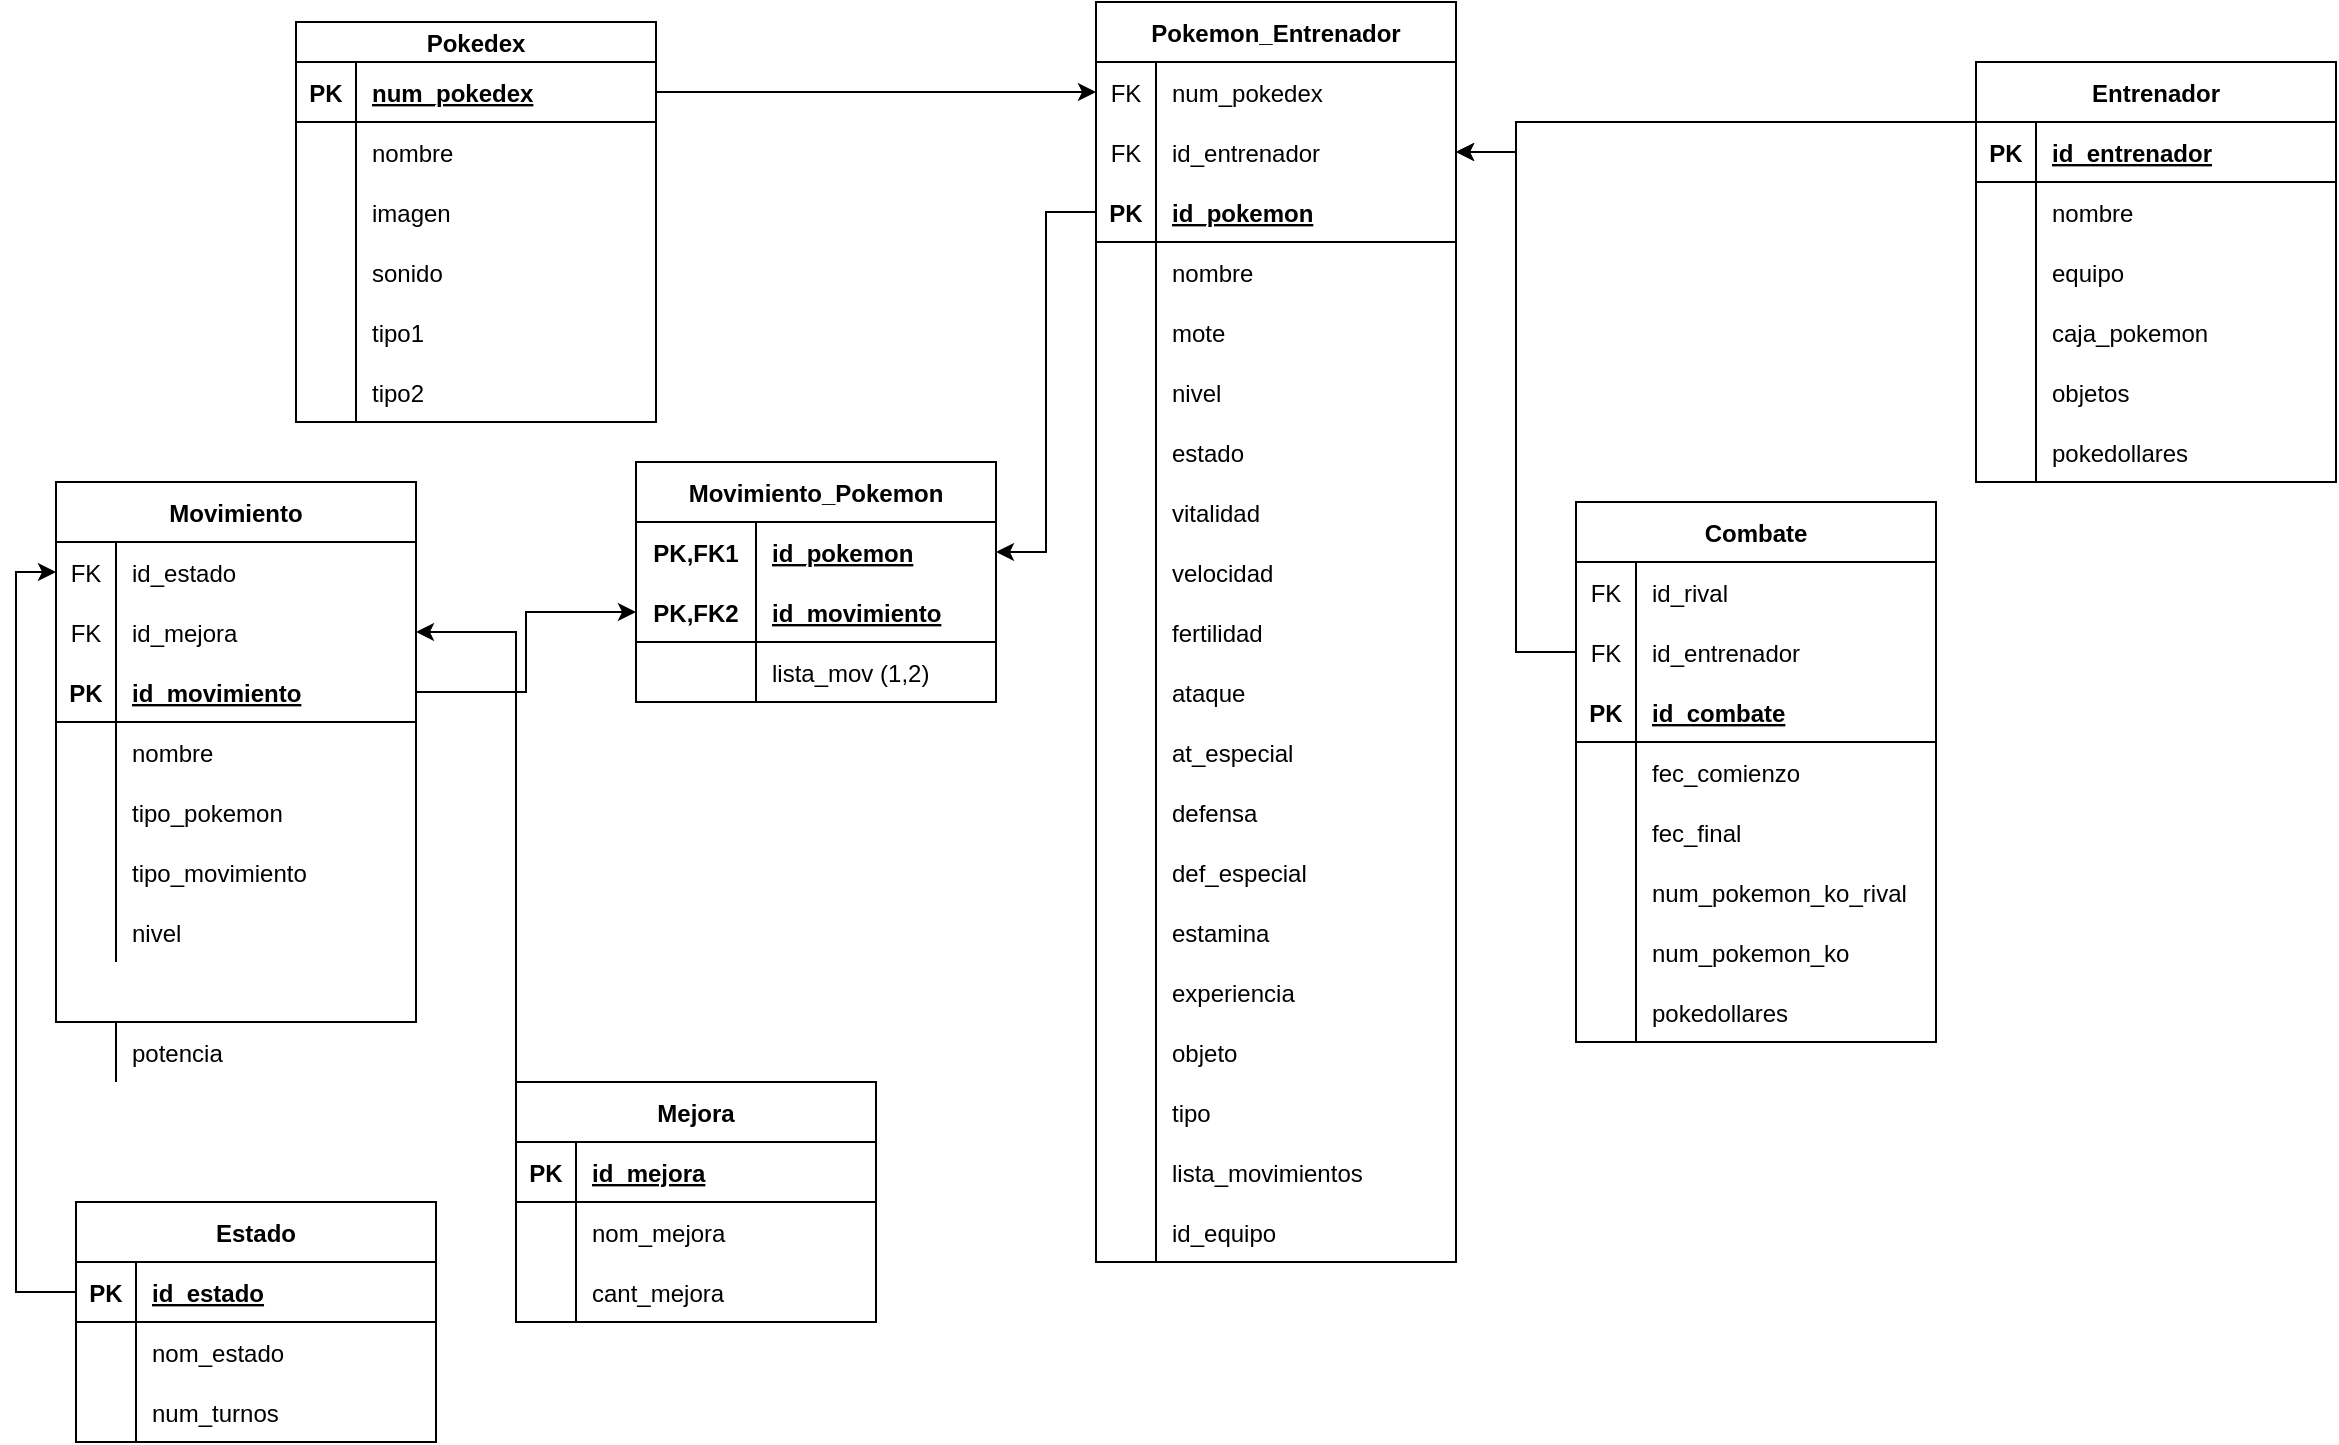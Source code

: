 <mxfile version="17.5.0" type="device"><diagram id="-Rz0ALhwhg6Urh9UbG07" name="Page-1"><mxGraphModel dx="2249" dy="798" grid="1" gridSize="10" guides="1" tooltips="1" connect="1" arrows="1" fold="1" page="1" pageScale="1" pageWidth="827" pageHeight="1169" math="0" shadow="0"><root><mxCell id="0"/><mxCell id="1" parent="0"/><mxCell id="sIdnujT64-eU6Lor4rHW-108" value="Combate" style="shape=table;startSize=30;container=1;collapsible=1;childLayout=tableLayout;fixedRows=1;rowLines=0;fontStyle=1;align=center;resizeLast=1;fontSize=12;swimlaneFillColor=default;gradientColor=none;" parent="1" vertex="1"><mxGeometry x="610" y="1000" width="180" height="270" as="geometry"/></mxCell><mxCell id="sIdnujT64-eU6Lor4rHW-128" value="" style="shape=tableRow;horizontal=0;startSize=0;swimlaneHead=0;swimlaneBody=0;fillColor=none;collapsible=0;dropTarget=0;points=[[0,0.5],[1,0.5]];portConstraint=eastwest;top=0;left=0;right=0;bottom=0;fontSize=12;" parent="sIdnujT64-eU6Lor4rHW-108" vertex="1"><mxGeometry y="30" width="180" height="30" as="geometry"/></mxCell><mxCell id="sIdnujT64-eU6Lor4rHW-129" value="FK" style="shape=partialRectangle;connectable=0;fillColor=none;top=0;left=0;bottom=0;right=0;fontStyle=0;overflow=hidden;fontSize=12;" parent="sIdnujT64-eU6Lor4rHW-128" vertex="1"><mxGeometry width="30" height="30" as="geometry"><mxRectangle width="30" height="30" as="alternateBounds"/></mxGeometry></mxCell><mxCell id="sIdnujT64-eU6Lor4rHW-130" value="id_rival" style="shape=partialRectangle;connectable=0;fillColor=none;top=0;left=0;bottom=0;right=0;align=left;spacingLeft=6;fontStyle=0;overflow=hidden;fontSize=12;" parent="sIdnujT64-eU6Lor4rHW-128" vertex="1"><mxGeometry x="30" width="150" height="30" as="geometry"><mxRectangle width="150" height="30" as="alternateBounds"/></mxGeometry></mxCell><mxCell id="sIdnujT64-eU6Lor4rHW-125" value="" style="shape=tableRow;horizontal=0;startSize=0;swimlaneHead=0;swimlaneBody=0;fillColor=none;collapsible=0;dropTarget=0;points=[[0,0.5],[1,0.5]];portConstraint=eastwest;top=0;left=0;right=0;bottom=0;fontSize=12;" parent="sIdnujT64-eU6Lor4rHW-108" vertex="1"><mxGeometry y="60" width="180" height="30" as="geometry"/></mxCell><mxCell id="sIdnujT64-eU6Lor4rHW-126" value="FK" style="shape=partialRectangle;connectable=0;fillColor=none;top=0;left=0;bottom=0;right=0;fontStyle=0;overflow=hidden;fontSize=12;" parent="sIdnujT64-eU6Lor4rHW-125" vertex="1"><mxGeometry width="30" height="30" as="geometry"><mxRectangle width="30" height="30" as="alternateBounds"/></mxGeometry></mxCell><mxCell id="sIdnujT64-eU6Lor4rHW-127" value="id_entrenador" style="shape=partialRectangle;connectable=0;fillColor=none;top=0;left=0;bottom=0;right=0;align=left;spacingLeft=6;fontStyle=0;overflow=hidden;fontSize=12;" parent="sIdnujT64-eU6Lor4rHW-125" vertex="1"><mxGeometry x="30" width="150" height="30" as="geometry"><mxRectangle width="150" height="30" as="alternateBounds"/></mxGeometry></mxCell><mxCell id="sIdnujT64-eU6Lor4rHW-109" value="" style="shape=tableRow;horizontal=0;startSize=0;swimlaneHead=0;swimlaneBody=0;fillColor=none;collapsible=0;dropTarget=0;points=[[0,0.5],[1,0.5]];portConstraint=eastwest;top=0;left=0;right=0;bottom=1;fontSize=12;" parent="sIdnujT64-eU6Lor4rHW-108" vertex="1"><mxGeometry y="90" width="180" height="30" as="geometry"/></mxCell><mxCell id="sIdnujT64-eU6Lor4rHW-110" value="PK" style="shape=partialRectangle;connectable=0;fillColor=none;top=0;left=0;bottom=0;right=0;fontStyle=1;overflow=hidden;fontSize=12;" parent="sIdnujT64-eU6Lor4rHW-109" vertex="1"><mxGeometry width="30" height="30" as="geometry"><mxRectangle width="30" height="30" as="alternateBounds"/></mxGeometry></mxCell><mxCell id="sIdnujT64-eU6Lor4rHW-111" value="id_combate" style="shape=partialRectangle;connectable=0;fillColor=none;top=0;left=0;bottom=0;right=0;align=left;spacingLeft=6;fontStyle=5;overflow=hidden;fontSize=12;" parent="sIdnujT64-eU6Lor4rHW-109" vertex="1"><mxGeometry x="30" width="150" height="30" as="geometry"><mxRectangle width="150" height="30" as="alternateBounds"/></mxGeometry></mxCell><mxCell id="sIdnujT64-eU6Lor4rHW-112" value="" style="shape=tableRow;horizontal=0;startSize=0;swimlaneHead=0;swimlaneBody=0;fillColor=none;collapsible=0;dropTarget=0;points=[[0,0.5],[1,0.5]];portConstraint=eastwest;top=0;left=0;right=0;bottom=0;fontSize=12;" parent="sIdnujT64-eU6Lor4rHW-108" vertex="1"><mxGeometry y="120" width="180" height="30" as="geometry"/></mxCell><mxCell id="sIdnujT64-eU6Lor4rHW-113" value="" style="shape=partialRectangle;connectable=0;fillColor=none;top=0;left=0;bottom=0;right=0;editable=1;overflow=hidden;fontSize=12;" parent="sIdnujT64-eU6Lor4rHW-112" vertex="1"><mxGeometry width="30" height="30" as="geometry"><mxRectangle width="30" height="30" as="alternateBounds"/></mxGeometry></mxCell><mxCell id="sIdnujT64-eU6Lor4rHW-114" value="fec_comienzo" style="shape=partialRectangle;connectable=0;fillColor=none;top=0;left=0;bottom=0;right=0;align=left;spacingLeft=6;overflow=hidden;fontSize=12;" parent="sIdnujT64-eU6Lor4rHW-112" vertex="1"><mxGeometry x="30" width="150" height="30" as="geometry"><mxRectangle width="150" height="30" as="alternateBounds"/></mxGeometry></mxCell><mxCell id="sIdnujT64-eU6Lor4rHW-115" value="" style="shape=tableRow;horizontal=0;startSize=0;swimlaneHead=0;swimlaneBody=0;fillColor=none;collapsible=0;dropTarget=0;points=[[0,0.5],[1,0.5]];portConstraint=eastwest;top=0;left=0;right=0;bottom=0;fontSize=12;" parent="sIdnujT64-eU6Lor4rHW-108" vertex="1"><mxGeometry y="150" width="180" height="30" as="geometry"/></mxCell><mxCell id="sIdnujT64-eU6Lor4rHW-116" value="" style="shape=partialRectangle;connectable=0;fillColor=none;top=0;left=0;bottom=0;right=0;editable=1;overflow=hidden;fontSize=12;" parent="sIdnujT64-eU6Lor4rHW-115" vertex="1"><mxGeometry width="30" height="30" as="geometry"><mxRectangle width="30" height="30" as="alternateBounds"/></mxGeometry></mxCell><mxCell id="sIdnujT64-eU6Lor4rHW-117" value="fec_final" style="shape=partialRectangle;connectable=0;fillColor=none;top=0;left=0;bottom=0;right=0;align=left;spacingLeft=6;overflow=hidden;fontSize=12;" parent="sIdnujT64-eU6Lor4rHW-115" vertex="1"><mxGeometry x="30" width="150" height="30" as="geometry"><mxRectangle width="150" height="30" as="alternateBounds"/></mxGeometry></mxCell><mxCell id="sIdnujT64-eU6Lor4rHW-131" value="" style="shape=tableRow;horizontal=0;startSize=0;swimlaneHead=0;swimlaneBody=0;fillColor=none;collapsible=0;dropTarget=0;points=[[0,0.5],[1,0.5]];portConstraint=eastwest;top=0;left=0;right=0;bottom=0;fontSize=12;" parent="sIdnujT64-eU6Lor4rHW-108" vertex="1"><mxGeometry y="180" width="180" height="30" as="geometry"/></mxCell><mxCell id="sIdnujT64-eU6Lor4rHW-132" value="" style="shape=partialRectangle;connectable=0;fillColor=none;top=0;left=0;bottom=0;right=0;editable=1;overflow=hidden;fontSize=12;" parent="sIdnujT64-eU6Lor4rHW-131" vertex="1"><mxGeometry width="30" height="30" as="geometry"><mxRectangle width="30" height="30" as="alternateBounds"/></mxGeometry></mxCell><mxCell id="sIdnujT64-eU6Lor4rHW-133" value="num_pokemon_ko_rival" style="shape=partialRectangle;connectable=0;fillColor=none;top=0;left=0;bottom=0;right=0;align=left;spacingLeft=6;overflow=hidden;fontSize=12;" parent="sIdnujT64-eU6Lor4rHW-131" vertex="1"><mxGeometry x="30" width="150" height="30" as="geometry"><mxRectangle width="150" height="30" as="alternateBounds"/></mxGeometry></mxCell><mxCell id="sIdnujT64-eU6Lor4rHW-118" value="" style="shape=tableRow;horizontal=0;startSize=0;swimlaneHead=0;swimlaneBody=0;fillColor=none;collapsible=0;dropTarget=0;points=[[0,0.5],[1,0.5]];portConstraint=eastwest;top=0;left=0;right=0;bottom=0;fontSize=12;" parent="sIdnujT64-eU6Lor4rHW-108" vertex="1"><mxGeometry y="210" width="180" height="30" as="geometry"/></mxCell><mxCell id="sIdnujT64-eU6Lor4rHW-119" value="" style="shape=partialRectangle;connectable=0;fillColor=none;top=0;left=0;bottom=0;right=0;editable=1;overflow=hidden;fontSize=12;" parent="sIdnujT64-eU6Lor4rHW-118" vertex="1"><mxGeometry width="30" height="30" as="geometry"><mxRectangle width="30" height="30" as="alternateBounds"/></mxGeometry></mxCell><mxCell id="sIdnujT64-eU6Lor4rHW-120" value="num_pokemon_ko" style="shape=partialRectangle;connectable=0;fillColor=none;top=0;left=0;bottom=0;right=0;align=left;spacingLeft=6;overflow=hidden;fontSize=12;" parent="sIdnujT64-eU6Lor4rHW-118" vertex="1"><mxGeometry x="30" width="150" height="30" as="geometry"><mxRectangle width="150" height="30" as="alternateBounds"/></mxGeometry></mxCell><mxCell id="sIdnujT64-eU6Lor4rHW-138" value="" style="shape=tableRow;horizontal=0;startSize=0;swimlaneHead=0;swimlaneBody=0;fillColor=none;collapsible=0;dropTarget=0;points=[[0,0.5],[1,0.5]];portConstraint=eastwest;top=0;left=0;right=0;bottom=0;fontSize=12;" parent="sIdnujT64-eU6Lor4rHW-108" vertex="1"><mxGeometry y="240" width="180" height="30" as="geometry"/></mxCell><mxCell id="sIdnujT64-eU6Lor4rHW-139" value="" style="shape=partialRectangle;connectable=0;fillColor=none;top=0;left=0;bottom=0;right=0;editable=1;overflow=hidden;fontSize=12;" parent="sIdnujT64-eU6Lor4rHW-138" vertex="1"><mxGeometry width="30" height="30" as="geometry"><mxRectangle width="30" height="30" as="alternateBounds"/></mxGeometry></mxCell><mxCell id="sIdnujT64-eU6Lor4rHW-140" value="pokedollares" style="shape=partialRectangle;connectable=0;fillColor=none;top=0;left=0;bottom=0;right=0;align=left;spacingLeft=6;overflow=hidden;fontSize=12;" parent="sIdnujT64-eU6Lor4rHW-138" vertex="1"><mxGeometry x="30" width="150" height="30" as="geometry"><mxRectangle width="150" height="30" as="alternateBounds"/></mxGeometry></mxCell><mxCell id="sIdnujT64-eU6Lor4rHW-141" value="Pokedex" style="shape=table;startSize=20;container=1;collapsible=1;childLayout=tableLayout;fixedRows=1;rowLines=0;fontStyle=1;align=center;resizeLast=1;fontSize=12;gradientColor=none;swimlaneFillColor=default;" parent="1" vertex="1"><mxGeometry x="-30" y="760" width="180" height="200" as="geometry"/></mxCell><mxCell id="sIdnujT64-eU6Lor4rHW-142" value="" style="shape=tableRow;horizontal=0;startSize=0;swimlaneHead=0;swimlaneBody=0;fillColor=none;collapsible=0;dropTarget=0;points=[[0,0.5],[1,0.5]];portConstraint=eastwest;top=0;left=0;right=0;bottom=1;fontSize=12;" parent="sIdnujT64-eU6Lor4rHW-141" vertex="1"><mxGeometry y="20" width="180" height="30" as="geometry"/></mxCell><mxCell id="sIdnujT64-eU6Lor4rHW-143" value="PK" style="shape=partialRectangle;connectable=0;fillColor=none;top=0;left=0;bottom=0;right=0;fontStyle=1;overflow=hidden;fontSize=12;" parent="sIdnujT64-eU6Lor4rHW-142" vertex="1"><mxGeometry width="30" height="30" as="geometry"><mxRectangle width="30" height="30" as="alternateBounds"/></mxGeometry></mxCell><mxCell id="sIdnujT64-eU6Lor4rHW-144" value="num_pokedex" style="shape=partialRectangle;connectable=0;fillColor=none;top=0;left=0;bottom=0;right=0;align=left;spacingLeft=6;fontStyle=5;overflow=hidden;fontSize=12;" parent="sIdnujT64-eU6Lor4rHW-142" vertex="1"><mxGeometry x="30" width="150" height="30" as="geometry"><mxRectangle width="150" height="30" as="alternateBounds"/></mxGeometry></mxCell><mxCell id="sIdnujT64-eU6Lor4rHW-145" value="" style="shape=tableRow;horizontal=0;startSize=0;swimlaneHead=0;swimlaneBody=0;fillColor=none;collapsible=0;dropTarget=0;points=[[0,0.5],[1,0.5]];portConstraint=eastwest;top=0;left=0;right=0;bottom=0;fontSize=12;" parent="sIdnujT64-eU6Lor4rHW-141" vertex="1"><mxGeometry y="50" width="180" height="30" as="geometry"/></mxCell><mxCell id="sIdnujT64-eU6Lor4rHW-146" value="" style="shape=partialRectangle;connectable=0;fillColor=none;top=0;left=0;bottom=0;right=0;editable=1;overflow=hidden;fontSize=12;" parent="sIdnujT64-eU6Lor4rHW-145" vertex="1"><mxGeometry width="30" height="30" as="geometry"><mxRectangle width="30" height="30" as="alternateBounds"/></mxGeometry></mxCell><mxCell id="sIdnujT64-eU6Lor4rHW-147" value="nombre" style="shape=partialRectangle;connectable=0;fillColor=none;top=0;left=0;bottom=0;right=0;align=left;spacingLeft=6;overflow=hidden;fontSize=12;" parent="sIdnujT64-eU6Lor4rHW-145" vertex="1"><mxGeometry x="30" width="150" height="30" as="geometry"><mxRectangle width="150" height="30" as="alternateBounds"/></mxGeometry></mxCell><mxCell id="sIdnujT64-eU6Lor4rHW-148" value="" style="shape=tableRow;horizontal=0;startSize=0;swimlaneHead=0;swimlaneBody=0;fillColor=none;collapsible=0;dropTarget=0;points=[[0,0.5],[1,0.5]];portConstraint=eastwest;top=0;left=0;right=0;bottom=0;fontSize=12;" parent="sIdnujT64-eU6Lor4rHW-141" vertex="1"><mxGeometry y="80" width="180" height="30" as="geometry"/></mxCell><mxCell id="sIdnujT64-eU6Lor4rHW-149" value="" style="shape=partialRectangle;connectable=0;fillColor=none;top=0;left=0;bottom=0;right=0;editable=1;overflow=hidden;fontSize=12;" parent="sIdnujT64-eU6Lor4rHW-148" vertex="1"><mxGeometry width="30" height="30" as="geometry"><mxRectangle width="30" height="30" as="alternateBounds"/></mxGeometry></mxCell><mxCell id="sIdnujT64-eU6Lor4rHW-150" value="imagen" style="shape=partialRectangle;connectable=0;fillColor=none;top=0;left=0;bottom=0;right=0;align=left;spacingLeft=6;overflow=hidden;fontSize=12;" parent="sIdnujT64-eU6Lor4rHW-148" vertex="1"><mxGeometry x="30" width="150" height="30" as="geometry"><mxRectangle width="150" height="30" as="alternateBounds"/></mxGeometry></mxCell><mxCell id="sIdnujT64-eU6Lor4rHW-151" value="" style="shape=tableRow;horizontal=0;startSize=0;swimlaneHead=0;swimlaneBody=0;fillColor=none;collapsible=0;dropTarget=0;points=[[0,0.5],[1,0.5]];portConstraint=eastwest;top=0;left=0;right=0;bottom=0;fontSize=12;" parent="sIdnujT64-eU6Lor4rHW-141" vertex="1"><mxGeometry y="110" width="180" height="30" as="geometry"/></mxCell><mxCell id="sIdnujT64-eU6Lor4rHW-152" value="" style="shape=partialRectangle;connectable=0;fillColor=none;top=0;left=0;bottom=0;right=0;editable=1;overflow=hidden;fontSize=12;" parent="sIdnujT64-eU6Lor4rHW-151" vertex="1"><mxGeometry width="30" height="30" as="geometry"><mxRectangle width="30" height="30" as="alternateBounds"/></mxGeometry></mxCell><mxCell id="sIdnujT64-eU6Lor4rHW-153" value="sonido" style="shape=partialRectangle;connectable=0;fillColor=none;top=0;left=0;bottom=0;right=0;align=left;spacingLeft=6;overflow=hidden;fontSize=12;" parent="sIdnujT64-eU6Lor4rHW-151" vertex="1"><mxGeometry x="30" width="150" height="30" as="geometry"><mxRectangle width="150" height="30" as="alternateBounds"/></mxGeometry></mxCell><mxCell id="sIdnujT64-eU6Lor4rHW-154" value="" style="shape=tableRow;horizontal=0;startSize=0;swimlaneHead=0;swimlaneBody=0;fillColor=none;collapsible=0;dropTarget=0;points=[[0,0.5],[1,0.5]];portConstraint=eastwest;top=0;left=0;right=0;bottom=0;fontSize=12;" parent="sIdnujT64-eU6Lor4rHW-141" vertex="1"><mxGeometry y="140" width="180" height="30" as="geometry"/></mxCell><mxCell id="sIdnujT64-eU6Lor4rHW-155" value="" style="shape=partialRectangle;connectable=0;fillColor=none;top=0;left=0;bottom=0;right=0;editable=1;overflow=hidden;fontSize=12;" parent="sIdnujT64-eU6Lor4rHW-154" vertex="1"><mxGeometry width="30" height="30" as="geometry"><mxRectangle width="30" height="30" as="alternateBounds"/></mxGeometry></mxCell><mxCell id="sIdnujT64-eU6Lor4rHW-156" value="tipo1" style="shape=partialRectangle;connectable=0;fillColor=none;top=0;left=0;bottom=0;right=0;align=left;spacingLeft=6;overflow=hidden;fontSize=12;" parent="sIdnujT64-eU6Lor4rHW-154" vertex="1"><mxGeometry x="30" width="150" height="30" as="geometry"><mxRectangle width="150" height="30" as="alternateBounds"/></mxGeometry></mxCell><mxCell id="sIdnujT64-eU6Lor4rHW-157" value="" style="shape=tableRow;horizontal=0;startSize=0;swimlaneHead=0;swimlaneBody=0;fillColor=none;collapsible=0;dropTarget=0;points=[[0,0.5],[1,0.5]];portConstraint=eastwest;top=0;left=0;right=0;bottom=0;fontSize=12;" parent="sIdnujT64-eU6Lor4rHW-141" vertex="1"><mxGeometry y="170" width="180" height="30" as="geometry"/></mxCell><mxCell id="sIdnujT64-eU6Lor4rHW-158" value="" style="shape=partialRectangle;connectable=0;fillColor=none;top=0;left=0;bottom=0;right=0;editable=1;overflow=hidden;fontSize=12;" parent="sIdnujT64-eU6Lor4rHW-157" vertex="1"><mxGeometry width="30" height="30" as="geometry"><mxRectangle width="30" height="30" as="alternateBounds"/></mxGeometry></mxCell><mxCell id="sIdnujT64-eU6Lor4rHW-159" value="tipo2" style="shape=partialRectangle;connectable=0;fillColor=none;top=0;left=0;bottom=0;right=0;align=left;spacingLeft=6;overflow=hidden;fontSize=12;" parent="sIdnujT64-eU6Lor4rHW-157" vertex="1"><mxGeometry x="30" width="150" height="30" as="geometry"><mxRectangle width="150" height="30" as="alternateBounds"/></mxGeometry></mxCell><mxCell id="sIdnujT64-eU6Lor4rHW-160" value="Entrenador" style="shape=table;startSize=30;container=1;collapsible=1;childLayout=tableLayout;fixedRows=1;rowLines=0;fontStyle=1;align=center;resizeLast=1;fontSize=12;swimlaneFillColor=default;" parent="1" vertex="1"><mxGeometry x="810" y="780" width="180" height="210" as="geometry"/></mxCell><mxCell id="sIdnujT64-eU6Lor4rHW-161" value="" style="shape=tableRow;horizontal=0;startSize=0;swimlaneHead=0;swimlaneBody=0;fillColor=none;collapsible=0;dropTarget=0;points=[[0,0.5],[1,0.5]];portConstraint=eastwest;top=0;left=0;right=0;bottom=1;fontSize=12;" parent="sIdnujT64-eU6Lor4rHW-160" vertex="1"><mxGeometry y="30" width="180" height="30" as="geometry"/></mxCell><mxCell id="sIdnujT64-eU6Lor4rHW-162" value="PK" style="shape=partialRectangle;connectable=0;fillColor=none;top=0;left=0;bottom=0;right=0;fontStyle=1;overflow=hidden;fontSize=12;" parent="sIdnujT64-eU6Lor4rHW-161" vertex="1"><mxGeometry width="30" height="30" as="geometry"><mxRectangle width="30" height="30" as="alternateBounds"/></mxGeometry></mxCell><mxCell id="sIdnujT64-eU6Lor4rHW-163" value="id_entrenador" style="shape=partialRectangle;connectable=0;fillColor=none;top=0;left=0;bottom=0;right=0;align=left;spacingLeft=6;fontStyle=5;overflow=hidden;fontSize=12;" parent="sIdnujT64-eU6Lor4rHW-161" vertex="1"><mxGeometry x="30" width="150" height="30" as="geometry"><mxRectangle width="150" height="30" as="alternateBounds"/></mxGeometry></mxCell><mxCell id="sIdnujT64-eU6Lor4rHW-164" value="" style="shape=tableRow;horizontal=0;startSize=0;swimlaneHead=0;swimlaneBody=0;fillColor=none;collapsible=0;dropTarget=0;points=[[0,0.5],[1,0.5]];portConstraint=eastwest;top=0;left=0;right=0;bottom=0;fontSize=12;" parent="sIdnujT64-eU6Lor4rHW-160" vertex="1"><mxGeometry y="60" width="180" height="30" as="geometry"/></mxCell><mxCell id="sIdnujT64-eU6Lor4rHW-165" value="" style="shape=partialRectangle;connectable=0;fillColor=none;top=0;left=0;bottom=0;right=0;editable=1;overflow=hidden;fontSize=12;" parent="sIdnujT64-eU6Lor4rHW-164" vertex="1"><mxGeometry width="30" height="30" as="geometry"><mxRectangle width="30" height="30" as="alternateBounds"/></mxGeometry></mxCell><mxCell id="sIdnujT64-eU6Lor4rHW-166" value="nombre" style="shape=partialRectangle;connectable=0;fillColor=none;top=0;left=0;bottom=0;right=0;align=left;spacingLeft=6;overflow=hidden;fontSize=12;" parent="sIdnujT64-eU6Lor4rHW-164" vertex="1"><mxGeometry x="30" width="150" height="30" as="geometry"><mxRectangle width="150" height="30" as="alternateBounds"/></mxGeometry></mxCell><mxCell id="sIdnujT64-eU6Lor4rHW-167" value="" style="shape=tableRow;horizontal=0;startSize=0;swimlaneHead=0;swimlaneBody=0;fillColor=none;collapsible=0;dropTarget=0;points=[[0,0.5],[1,0.5]];portConstraint=eastwest;top=0;left=0;right=0;bottom=0;fontSize=12;" parent="sIdnujT64-eU6Lor4rHW-160" vertex="1"><mxGeometry y="90" width="180" height="30" as="geometry"/></mxCell><mxCell id="sIdnujT64-eU6Lor4rHW-168" value="" style="shape=partialRectangle;connectable=0;fillColor=none;top=0;left=0;bottom=0;right=0;editable=1;overflow=hidden;fontSize=12;" parent="sIdnujT64-eU6Lor4rHW-167" vertex="1"><mxGeometry width="30" height="30" as="geometry"><mxRectangle width="30" height="30" as="alternateBounds"/></mxGeometry></mxCell><mxCell id="sIdnujT64-eU6Lor4rHW-169" value="equipo" style="shape=partialRectangle;connectable=0;fillColor=none;top=0;left=0;bottom=0;right=0;align=left;spacingLeft=6;overflow=hidden;fontSize=12;" parent="sIdnujT64-eU6Lor4rHW-167" vertex="1"><mxGeometry x="30" width="150" height="30" as="geometry"><mxRectangle width="150" height="30" as="alternateBounds"/></mxGeometry></mxCell><mxCell id="sIdnujT64-eU6Lor4rHW-170" value="" style="shape=tableRow;horizontal=0;startSize=0;swimlaneHead=0;swimlaneBody=0;fillColor=none;collapsible=0;dropTarget=0;points=[[0,0.5],[1,0.5]];portConstraint=eastwest;top=0;left=0;right=0;bottom=0;fontSize=12;" parent="sIdnujT64-eU6Lor4rHW-160" vertex="1"><mxGeometry y="120" width="180" height="30" as="geometry"/></mxCell><mxCell id="sIdnujT64-eU6Lor4rHW-171" value="" style="shape=partialRectangle;connectable=0;fillColor=none;top=0;left=0;bottom=0;right=0;editable=1;overflow=hidden;fontSize=12;" parent="sIdnujT64-eU6Lor4rHW-170" vertex="1"><mxGeometry width="30" height="30" as="geometry"><mxRectangle width="30" height="30" as="alternateBounds"/></mxGeometry></mxCell><mxCell id="sIdnujT64-eU6Lor4rHW-172" value="caja_pokemon" style="shape=partialRectangle;connectable=0;fillColor=none;top=0;left=0;bottom=0;right=0;align=left;spacingLeft=6;overflow=hidden;fontSize=12;" parent="sIdnujT64-eU6Lor4rHW-170" vertex="1"><mxGeometry x="30" width="150" height="30" as="geometry"><mxRectangle width="150" height="30" as="alternateBounds"/></mxGeometry></mxCell><mxCell id="sIdnujT64-eU6Lor4rHW-173" value="" style="shape=tableRow;horizontal=0;startSize=0;swimlaneHead=0;swimlaneBody=0;fillColor=none;collapsible=0;dropTarget=0;points=[[0,0.5],[1,0.5]];portConstraint=eastwest;top=0;left=0;right=0;bottom=0;fontSize=12;" parent="sIdnujT64-eU6Lor4rHW-160" vertex="1"><mxGeometry y="150" width="180" height="30" as="geometry"/></mxCell><mxCell id="sIdnujT64-eU6Lor4rHW-174" value="" style="shape=partialRectangle;connectable=0;fillColor=none;top=0;left=0;bottom=0;right=0;editable=1;overflow=hidden;fontSize=12;" parent="sIdnujT64-eU6Lor4rHW-173" vertex="1"><mxGeometry width="30" height="30" as="geometry"><mxRectangle width="30" height="30" as="alternateBounds"/></mxGeometry></mxCell><mxCell id="sIdnujT64-eU6Lor4rHW-175" value="objetos" style="shape=partialRectangle;connectable=0;fillColor=none;top=0;left=0;bottom=0;right=0;align=left;spacingLeft=6;overflow=hidden;fontSize=12;" parent="sIdnujT64-eU6Lor4rHW-173" vertex="1"><mxGeometry x="30" width="150" height="30" as="geometry"><mxRectangle width="150" height="30" as="alternateBounds"/></mxGeometry></mxCell><mxCell id="sIdnujT64-eU6Lor4rHW-176" value="" style="shape=tableRow;horizontal=0;startSize=0;swimlaneHead=0;swimlaneBody=0;fillColor=none;collapsible=0;dropTarget=0;points=[[0,0.5],[1,0.5]];portConstraint=eastwest;top=0;left=0;right=0;bottom=0;fontSize=12;" parent="sIdnujT64-eU6Lor4rHW-160" vertex="1"><mxGeometry y="180" width="180" height="30" as="geometry"/></mxCell><mxCell id="sIdnujT64-eU6Lor4rHW-177" value="" style="shape=partialRectangle;connectable=0;fillColor=none;top=0;left=0;bottom=0;right=0;editable=1;overflow=hidden;fontSize=12;" parent="sIdnujT64-eU6Lor4rHW-176" vertex="1"><mxGeometry width="30" height="30" as="geometry"><mxRectangle width="30" height="30" as="alternateBounds"/></mxGeometry></mxCell><mxCell id="sIdnujT64-eU6Lor4rHW-178" value="pokedollares" style="shape=partialRectangle;connectable=0;fillColor=none;top=0;left=0;bottom=0;right=0;align=left;spacingLeft=6;overflow=hidden;fontSize=12;" parent="sIdnujT64-eU6Lor4rHW-176" vertex="1"><mxGeometry x="30" width="150" height="30" as="geometry"><mxRectangle width="150" height="30" as="alternateBounds"/></mxGeometry></mxCell><mxCell id="sIdnujT64-eU6Lor4rHW-179" value="Pokemon_Entrenador" style="shape=table;startSize=30;container=1;collapsible=1;childLayout=tableLayout;fixedRows=1;rowLines=0;fontStyle=1;align=center;resizeLast=1;fontSize=12;swimlaneFillColor=default;" parent="1" vertex="1"><mxGeometry x="370" y="750" width="180" height="630" as="geometry"/></mxCell><mxCell id="sIdnujT64-eU6Lor4rHW-201" value="" style="shape=tableRow;horizontal=0;startSize=0;swimlaneHead=0;swimlaneBody=0;fillColor=none;collapsible=0;dropTarget=0;points=[[0,0.5],[1,0.5]];portConstraint=eastwest;top=0;left=0;right=0;bottom=0;fontSize=12;" parent="sIdnujT64-eU6Lor4rHW-179" vertex="1"><mxGeometry y="30" width="180" height="30" as="geometry"/></mxCell><mxCell id="sIdnujT64-eU6Lor4rHW-202" value="FK" style="shape=partialRectangle;connectable=0;fillColor=none;top=0;left=0;bottom=0;right=0;fontStyle=0;overflow=hidden;fontSize=12;" parent="sIdnujT64-eU6Lor4rHW-201" vertex="1"><mxGeometry width="30" height="30" as="geometry"><mxRectangle width="30" height="30" as="alternateBounds"/></mxGeometry></mxCell><mxCell id="sIdnujT64-eU6Lor4rHW-203" value="num_pokedex" style="shape=partialRectangle;connectable=0;fillColor=none;top=0;left=0;bottom=0;right=0;align=left;spacingLeft=6;fontStyle=0;overflow=hidden;fontSize=12;" parent="sIdnujT64-eU6Lor4rHW-201" vertex="1"><mxGeometry x="30" width="150" height="30" as="geometry"><mxRectangle width="150" height="30" as="alternateBounds"/></mxGeometry></mxCell><mxCell id="sIdnujT64-eU6Lor4rHW-198" value="" style="shape=tableRow;horizontal=0;startSize=0;swimlaneHead=0;swimlaneBody=0;fillColor=none;collapsible=0;dropTarget=0;points=[[0,0.5],[1,0.5]];portConstraint=eastwest;top=0;left=0;right=0;bottom=0;fontSize=12;" parent="sIdnujT64-eU6Lor4rHW-179" vertex="1"><mxGeometry y="60" width="180" height="30" as="geometry"/></mxCell><mxCell id="sIdnujT64-eU6Lor4rHW-199" value="FK" style="shape=partialRectangle;connectable=0;fillColor=none;top=0;left=0;bottom=0;right=0;fontStyle=0;overflow=hidden;fontSize=12;" parent="sIdnujT64-eU6Lor4rHW-198" vertex="1"><mxGeometry width="30" height="30" as="geometry"><mxRectangle width="30" height="30" as="alternateBounds"/></mxGeometry></mxCell><mxCell id="sIdnujT64-eU6Lor4rHW-200" value="id_entrenador" style="shape=partialRectangle;connectable=0;fillColor=none;top=0;left=0;bottom=0;right=0;align=left;spacingLeft=6;fontStyle=0;overflow=hidden;fontSize=12;" parent="sIdnujT64-eU6Lor4rHW-198" vertex="1"><mxGeometry x="30" width="150" height="30" as="geometry"><mxRectangle width="150" height="30" as="alternateBounds"/></mxGeometry></mxCell><mxCell id="sIdnujT64-eU6Lor4rHW-180" value="" style="shape=tableRow;horizontal=0;startSize=0;swimlaneHead=0;swimlaneBody=0;fillColor=none;collapsible=0;dropTarget=0;points=[[0,0.5],[1,0.5]];portConstraint=eastwest;top=0;left=0;right=0;bottom=1;fontSize=12;" parent="sIdnujT64-eU6Lor4rHW-179" vertex="1"><mxGeometry y="90" width="180" height="30" as="geometry"/></mxCell><mxCell id="sIdnujT64-eU6Lor4rHW-181" value="PK" style="shape=partialRectangle;connectable=0;fillColor=none;top=0;left=0;bottom=0;right=0;fontStyle=1;overflow=hidden;fontSize=12;" parent="sIdnujT64-eU6Lor4rHW-180" vertex="1"><mxGeometry width="30" height="30" as="geometry"><mxRectangle width="30" height="30" as="alternateBounds"/></mxGeometry></mxCell><mxCell id="sIdnujT64-eU6Lor4rHW-182" value="id_pokemon" style="shape=partialRectangle;connectable=0;fillColor=none;top=0;left=0;bottom=0;right=0;align=left;spacingLeft=6;fontStyle=5;overflow=hidden;fontSize=12;" parent="sIdnujT64-eU6Lor4rHW-180" vertex="1"><mxGeometry x="30" width="150" height="30" as="geometry"><mxRectangle width="150" height="30" as="alternateBounds"/></mxGeometry></mxCell><mxCell id="sIdnujT64-eU6Lor4rHW-183" value="" style="shape=tableRow;horizontal=0;startSize=0;swimlaneHead=0;swimlaneBody=0;fillColor=none;collapsible=0;dropTarget=0;points=[[0,0.5],[1,0.5]];portConstraint=eastwest;top=0;left=0;right=0;bottom=0;fontSize=12;" parent="sIdnujT64-eU6Lor4rHW-179" vertex="1"><mxGeometry y="120" width="180" height="30" as="geometry"/></mxCell><mxCell id="sIdnujT64-eU6Lor4rHW-184" value="" style="shape=partialRectangle;connectable=0;fillColor=none;top=0;left=0;bottom=0;right=0;editable=1;overflow=hidden;fontSize=12;" parent="sIdnujT64-eU6Lor4rHW-183" vertex="1"><mxGeometry width="30" height="30" as="geometry"><mxRectangle width="30" height="30" as="alternateBounds"/></mxGeometry></mxCell><mxCell id="sIdnujT64-eU6Lor4rHW-185" value="nombre" style="shape=partialRectangle;connectable=0;fillColor=none;top=0;left=0;bottom=0;right=0;align=left;spacingLeft=6;overflow=hidden;fontSize=12;" parent="sIdnujT64-eU6Lor4rHW-183" vertex="1"><mxGeometry x="30" width="150" height="30" as="geometry"><mxRectangle width="150" height="30" as="alternateBounds"/></mxGeometry></mxCell><mxCell id="sIdnujT64-eU6Lor4rHW-186" value="" style="shape=tableRow;horizontal=0;startSize=0;swimlaneHead=0;swimlaneBody=0;fillColor=none;collapsible=0;dropTarget=0;points=[[0,0.5],[1,0.5]];portConstraint=eastwest;top=0;left=0;right=0;bottom=0;fontSize=12;" parent="sIdnujT64-eU6Lor4rHW-179" vertex="1"><mxGeometry y="150" width="180" height="30" as="geometry"/></mxCell><mxCell id="sIdnujT64-eU6Lor4rHW-187" value="" style="shape=partialRectangle;connectable=0;fillColor=none;top=0;left=0;bottom=0;right=0;editable=1;overflow=hidden;fontSize=12;" parent="sIdnujT64-eU6Lor4rHW-186" vertex="1"><mxGeometry width="30" height="30" as="geometry"><mxRectangle width="30" height="30" as="alternateBounds"/></mxGeometry></mxCell><mxCell id="sIdnujT64-eU6Lor4rHW-188" value="mote" style="shape=partialRectangle;connectable=0;fillColor=none;top=0;left=0;bottom=0;right=0;align=left;spacingLeft=6;overflow=hidden;fontSize=12;" parent="sIdnujT64-eU6Lor4rHW-186" vertex="1"><mxGeometry x="30" width="150" height="30" as="geometry"><mxRectangle width="150" height="30" as="alternateBounds"/></mxGeometry></mxCell><mxCell id="sIdnujT64-eU6Lor4rHW-189" value="" style="shape=tableRow;horizontal=0;startSize=0;swimlaneHead=0;swimlaneBody=0;fillColor=none;collapsible=0;dropTarget=0;points=[[0,0.5],[1,0.5]];portConstraint=eastwest;top=0;left=0;right=0;bottom=0;fontSize=12;" parent="sIdnujT64-eU6Lor4rHW-179" vertex="1"><mxGeometry y="180" width="180" height="30" as="geometry"/></mxCell><mxCell id="sIdnujT64-eU6Lor4rHW-190" value="" style="shape=partialRectangle;connectable=0;fillColor=none;top=0;left=0;bottom=0;right=0;editable=1;overflow=hidden;fontSize=12;" parent="sIdnujT64-eU6Lor4rHW-189" vertex="1"><mxGeometry width="30" height="30" as="geometry"><mxRectangle width="30" height="30" as="alternateBounds"/></mxGeometry></mxCell><mxCell id="sIdnujT64-eU6Lor4rHW-191" value="nivel" style="shape=partialRectangle;connectable=0;fillColor=none;top=0;left=0;bottom=0;right=0;align=left;spacingLeft=6;overflow=hidden;fontSize=12;" parent="sIdnujT64-eU6Lor4rHW-189" vertex="1"><mxGeometry x="30" width="150" height="30" as="geometry"><mxRectangle width="150" height="30" as="alternateBounds"/></mxGeometry></mxCell><mxCell id="sIdnujT64-eU6Lor4rHW-204" value="" style="shape=tableRow;horizontal=0;startSize=0;swimlaneHead=0;swimlaneBody=0;fillColor=none;collapsible=0;dropTarget=0;points=[[0,0.5],[1,0.5]];portConstraint=eastwest;top=0;left=0;right=0;bottom=0;fontSize=12;" parent="sIdnujT64-eU6Lor4rHW-179" vertex="1"><mxGeometry y="210" width="180" height="30" as="geometry"/></mxCell><mxCell id="sIdnujT64-eU6Lor4rHW-205" value="" style="shape=partialRectangle;connectable=0;fillColor=none;top=0;left=0;bottom=0;right=0;editable=1;overflow=hidden;fontSize=12;" parent="sIdnujT64-eU6Lor4rHW-204" vertex="1"><mxGeometry width="30" height="30" as="geometry"><mxRectangle width="30" height="30" as="alternateBounds"/></mxGeometry></mxCell><mxCell id="sIdnujT64-eU6Lor4rHW-206" value="estado" style="shape=partialRectangle;connectable=0;fillColor=none;top=0;left=0;bottom=0;right=0;align=left;spacingLeft=6;overflow=hidden;fontSize=12;" parent="sIdnujT64-eU6Lor4rHW-204" vertex="1"><mxGeometry x="30" width="150" height="30" as="geometry"><mxRectangle width="150" height="30" as="alternateBounds"/></mxGeometry></mxCell><mxCell id="sIdnujT64-eU6Lor4rHW-207" value="" style="shape=tableRow;horizontal=0;startSize=0;swimlaneHead=0;swimlaneBody=0;fillColor=none;collapsible=0;dropTarget=0;points=[[0,0.5],[1,0.5]];portConstraint=eastwest;top=0;left=0;right=0;bottom=0;fontSize=12;" parent="sIdnujT64-eU6Lor4rHW-179" vertex="1"><mxGeometry y="240" width="180" height="30" as="geometry"/></mxCell><mxCell id="sIdnujT64-eU6Lor4rHW-208" value="" style="shape=partialRectangle;connectable=0;fillColor=none;top=0;left=0;bottom=0;right=0;editable=1;overflow=hidden;fontSize=12;" parent="sIdnujT64-eU6Lor4rHW-207" vertex="1"><mxGeometry width="30" height="30" as="geometry"><mxRectangle width="30" height="30" as="alternateBounds"/></mxGeometry></mxCell><mxCell id="sIdnujT64-eU6Lor4rHW-209" value="vitalidad" style="shape=partialRectangle;connectable=0;fillColor=none;top=0;left=0;bottom=0;right=0;align=left;spacingLeft=6;overflow=hidden;fontSize=12;" parent="sIdnujT64-eU6Lor4rHW-207" vertex="1"><mxGeometry x="30" width="150" height="30" as="geometry"><mxRectangle width="150" height="30" as="alternateBounds"/></mxGeometry></mxCell><mxCell id="sIdnujT64-eU6Lor4rHW-210" value="" style="shape=tableRow;horizontal=0;startSize=0;swimlaneHead=0;swimlaneBody=0;fillColor=none;collapsible=0;dropTarget=0;points=[[0,0.5],[1,0.5]];portConstraint=eastwest;top=0;left=0;right=0;bottom=0;fontSize=12;" parent="sIdnujT64-eU6Lor4rHW-179" vertex="1"><mxGeometry y="270" width="180" height="30" as="geometry"/></mxCell><mxCell id="sIdnujT64-eU6Lor4rHW-211" value="" style="shape=partialRectangle;connectable=0;fillColor=none;top=0;left=0;bottom=0;right=0;editable=1;overflow=hidden;fontSize=12;" parent="sIdnujT64-eU6Lor4rHW-210" vertex="1"><mxGeometry width="30" height="30" as="geometry"><mxRectangle width="30" height="30" as="alternateBounds"/></mxGeometry></mxCell><mxCell id="sIdnujT64-eU6Lor4rHW-212" value="velocidad" style="shape=partialRectangle;connectable=0;fillColor=none;top=0;left=0;bottom=0;right=0;align=left;spacingLeft=6;overflow=hidden;fontSize=12;" parent="sIdnujT64-eU6Lor4rHW-210" vertex="1"><mxGeometry x="30" width="150" height="30" as="geometry"><mxRectangle width="150" height="30" as="alternateBounds"/></mxGeometry></mxCell><mxCell id="sIdnujT64-eU6Lor4rHW-213" value="" style="shape=tableRow;horizontal=0;startSize=0;swimlaneHead=0;swimlaneBody=0;fillColor=none;collapsible=0;dropTarget=0;points=[[0,0.5],[1,0.5]];portConstraint=eastwest;top=0;left=0;right=0;bottom=0;fontSize=12;" parent="sIdnujT64-eU6Lor4rHW-179" vertex="1"><mxGeometry y="300" width="180" height="30" as="geometry"/></mxCell><mxCell id="sIdnujT64-eU6Lor4rHW-214" value="" style="shape=partialRectangle;connectable=0;fillColor=none;top=0;left=0;bottom=0;right=0;editable=1;overflow=hidden;fontSize=12;" parent="sIdnujT64-eU6Lor4rHW-213" vertex="1"><mxGeometry width="30" height="30" as="geometry"><mxRectangle width="30" height="30" as="alternateBounds"/></mxGeometry></mxCell><mxCell id="sIdnujT64-eU6Lor4rHW-215" value="fertilidad" style="shape=partialRectangle;connectable=0;fillColor=none;top=0;left=0;bottom=0;right=0;align=left;spacingLeft=6;overflow=hidden;fontSize=12;" parent="sIdnujT64-eU6Lor4rHW-213" vertex="1"><mxGeometry x="30" width="150" height="30" as="geometry"><mxRectangle width="150" height="30" as="alternateBounds"/></mxGeometry></mxCell><mxCell id="sIdnujT64-eU6Lor4rHW-216" value="" style="shape=tableRow;horizontal=0;startSize=0;swimlaneHead=0;swimlaneBody=0;fillColor=none;collapsible=0;dropTarget=0;points=[[0,0.5],[1,0.5]];portConstraint=eastwest;top=0;left=0;right=0;bottom=0;fontSize=12;" parent="sIdnujT64-eU6Lor4rHW-179" vertex="1"><mxGeometry y="330" width="180" height="30" as="geometry"/></mxCell><mxCell id="sIdnujT64-eU6Lor4rHW-217" value="" style="shape=partialRectangle;connectable=0;fillColor=none;top=0;left=0;bottom=0;right=0;editable=1;overflow=hidden;fontSize=12;" parent="sIdnujT64-eU6Lor4rHW-216" vertex="1"><mxGeometry width="30" height="30" as="geometry"><mxRectangle width="30" height="30" as="alternateBounds"/></mxGeometry></mxCell><mxCell id="sIdnujT64-eU6Lor4rHW-218" value="ataque" style="shape=partialRectangle;connectable=0;fillColor=none;top=0;left=0;bottom=0;right=0;align=left;spacingLeft=6;overflow=hidden;fontSize=12;" parent="sIdnujT64-eU6Lor4rHW-216" vertex="1"><mxGeometry x="30" width="150" height="30" as="geometry"><mxRectangle width="150" height="30" as="alternateBounds"/></mxGeometry></mxCell><mxCell id="sIdnujT64-eU6Lor4rHW-225" value="" style="shape=tableRow;horizontal=0;startSize=0;swimlaneHead=0;swimlaneBody=0;fillColor=none;collapsible=0;dropTarget=0;points=[[0,0.5],[1,0.5]];portConstraint=eastwest;top=0;left=0;right=0;bottom=0;fontSize=12;" parent="sIdnujT64-eU6Lor4rHW-179" vertex="1"><mxGeometry y="360" width="180" height="30" as="geometry"/></mxCell><mxCell id="sIdnujT64-eU6Lor4rHW-226" value="" style="shape=partialRectangle;connectable=0;fillColor=none;top=0;left=0;bottom=0;right=0;editable=1;overflow=hidden;fontSize=12;" parent="sIdnujT64-eU6Lor4rHW-225" vertex="1"><mxGeometry width="30" height="30" as="geometry"><mxRectangle width="30" height="30" as="alternateBounds"/></mxGeometry></mxCell><mxCell id="sIdnujT64-eU6Lor4rHW-227" value="at_especial" style="shape=partialRectangle;connectable=0;fillColor=none;top=0;left=0;bottom=0;right=0;align=left;spacingLeft=6;overflow=hidden;fontSize=12;" parent="sIdnujT64-eU6Lor4rHW-225" vertex="1"><mxGeometry x="30" width="150" height="30" as="geometry"><mxRectangle width="150" height="30" as="alternateBounds"/></mxGeometry></mxCell><mxCell id="sIdnujT64-eU6Lor4rHW-228" value="" style="shape=tableRow;horizontal=0;startSize=0;swimlaneHead=0;swimlaneBody=0;fillColor=none;collapsible=0;dropTarget=0;points=[[0,0.5],[1,0.5]];portConstraint=eastwest;top=0;left=0;right=0;bottom=0;fontSize=12;" parent="sIdnujT64-eU6Lor4rHW-179" vertex="1"><mxGeometry y="390" width="180" height="30" as="geometry"/></mxCell><mxCell id="sIdnujT64-eU6Lor4rHW-229" value="" style="shape=partialRectangle;connectable=0;fillColor=none;top=0;left=0;bottom=0;right=0;editable=1;overflow=hidden;fontSize=12;" parent="sIdnujT64-eU6Lor4rHW-228" vertex="1"><mxGeometry width="30" height="30" as="geometry"><mxRectangle width="30" height="30" as="alternateBounds"/></mxGeometry></mxCell><mxCell id="sIdnujT64-eU6Lor4rHW-230" value="defensa" style="shape=partialRectangle;connectable=0;fillColor=none;top=0;left=0;bottom=0;right=0;align=left;spacingLeft=6;overflow=hidden;fontSize=12;" parent="sIdnujT64-eU6Lor4rHW-228" vertex="1"><mxGeometry x="30" width="150" height="30" as="geometry"><mxRectangle width="150" height="30" as="alternateBounds"/></mxGeometry></mxCell><mxCell id="sIdnujT64-eU6Lor4rHW-222" value="" style="shape=tableRow;horizontal=0;startSize=0;swimlaneHead=0;swimlaneBody=0;fillColor=none;collapsible=0;dropTarget=0;points=[[0,0.5],[1,0.5]];portConstraint=eastwest;top=0;left=0;right=0;bottom=0;fontSize=12;" parent="sIdnujT64-eU6Lor4rHW-179" vertex="1"><mxGeometry y="420" width="180" height="30" as="geometry"/></mxCell><mxCell id="sIdnujT64-eU6Lor4rHW-223" value="" style="shape=partialRectangle;connectable=0;fillColor=none;top=0;left=0;bottom=0;right=0;editable=1;overflow=hidden;fontSize=12;" parent="sIdnujT64-eU6Lor4rHW-222" vertex="1"><mxGeometry width="30" height="30" as="geometry"><mxRectangle width="30" height="30" as="alternateBounds"/></mxGeometry></mxCell><mxCell id="sIdnujT64-eU6Lor4rHW-224" value="def_especial" style="shape=partialRectangle;connectable=0;fillColor=none;top=0;left=0;bottom=0;right=0;align=left;spacingLeft=6;overflow=hidden;fontSize=12;" parent="sIdnujT64-eU6Lor4rHW-222" vertex="1"><mxGeometry x="30" width="150" height="30" as="geometry"><mxRectangle width="150" height="30" as="alternateBounds"/></mxGeometry></mxCell><mxCell id="sIdnujT64-eU6Lor4rHW-219" value="" style="shape=tableRow;horizontal=0;startSize=0;swimlaneHead=0;swimlaneBody=0;fillColor=none;collapsible=0;dropTarget=0;points=[[0,0.5],[1,0.5]];portConstraint=eastwest;top=0;left=0;right=0;bottom=0;fontSize=12;" parent="sIdnujT64-eU6Lor4rHW-179" vertex="1"><mxGeometry y="450" width="180" height="30" as="geometry"/></mxCell><mxCell id="sIdnujT64-eU6Lor4rHW-220" value="" style="shape=partialRectangle;connectable=0;fillColor=none;top=0;left=0;bottom=0;right=0;editable=1;overflow=hidden;fontSize=12;" parent="sIdnujT64-eU6Lor4rHW-219" vertex="1"><mxGeometry width="30" height="30" as="geometry"><mxRectangle width="30" height="30" as="alternateBounds"/></mxGeometry></mxCell><mxCell id="sIdnujT64-eU6Lor4rHW-221" value="estamina" style="shape=partialRectangle;connectable=0;fillColor=none;top=0;left=0;bottom=0;right=0;align=left;spacingLeft=6;overflow=hidden;fontSize=12;" parent="sIdnujT64-eU6Lor4rHW-219" vertex="1"><mxGeometry x="30" width="150" height="30" as="geometry"><mxRectangle width="150" height="30" as="alternateBounds"/></mxGeometry></mxCell><mxCell id="sIdnujT64-eU6Lor4rHW-231" value="" style="shape=tableRow;horizontal=0;startSize=0;swimlaneHead=0;swimlaneBody=0;fillColor=none;collapsible=0;dropTarget=0;points=[[0,0.5],[1,0.5]];portConstraint=eastwest;top=0;left=0;right=0;bottom=0;fontSize=12;" parent="sIdnujT64-eU6Lor4rHW-179" vertex="1"><mxGeometry y="480" width="180" height="30" as="geometry"/></mxCell><mxCell id="sIdnujT64-eU6Lor4rHW-232" value="" style="shape=partialRectangle;connectable=0;fillColor=none;top=0;left=0;bottom=0;right=0;editable=1;overflow=hidden;fontSize=12;" parent="sIdnujT64-eU6Lor4rHW-231" vertex="1"><mxGeometry width="30" height="30" as="geometry"><mxRectangle width="30" height="30" as="alternateBounds"/></mxGeometry></mxCell><mxCell id="sIdnujT64-eU6Lor4rHW-233" value="experiencia" style="shape=partialRectangle;connectable=0;fillColor=none;top=0;left=0;bottom=0;right=0;align=left;spacingLeft=6;overflow=hidden;fontSize=12;" parent="sIdnujT64-eU6Lor4rHW-231" vertex="1"><mxGeometry x="30" width="150" height="30" as="geometry"><mxRectangle width="150" height="30" as="alternateBounds"/></mxGeometry></mxCell><mxCell id="sIdnujT64-eU6Lor4rHW-237" value="" style="shape=tableRow;horizontal=0;startSize=0;swimlaneHead=0;swimlaneBody=0;fillColor=none;collapsible=0;dropTarget=0;points=[[0,0.5],[1,0.5]];portConstraint=eastwest;top=0;left=0;right=0;bottom=0;fontSize=12;" parent="sIdnujT64-eU6Lor4rHW-179" vertex="1"><mxGeometry y="510" width="180" height="30" as="geometry"/></mxCell><mxCell id="sIdnujT64-eU6Lor4rHW-238" value="" style="shape=partialRectangle;connectable=0;fillColor=none;top=0;left=0;bottom=0;right=0;editable=1;overflow=hidden;fontSize=12;" parent="sIdnujT64-eU6Lor4rHW-237" vertex="1"><mxGeometry width="30" height="30" as="geometry"><mxRectangle width="30" height="30" as="alternateBounds"/></mxGeometry></mxCell><mxCell id="sIdnujT64-eU6Lor4rHW-239" value="objeto" style="shape=partialRectangle;connectable=0;fillColor=none;top=0;left=0;bottom=0;right=0;align=left;spacingLeft=6;overflow=hidden;fontSize=12;" parent="sIdnujT64-eU6Lor4rHW-237" vertex="1"><mxGeometry x="30" width="150" height="30" as="geometry"><mxRectangle width="150" height="30" as="alternateBounds"/></mxGeometry></mxCell><mxCell id="sIdnujT64-eU6Lor4rHW-234" value="" style="shape=tableRow;horizontal=0;startSize=0;swimlaneHead=0;swimlaneBody=0;fillColor=none;collapsible=0;dropTarget=0;points=[[0,0.5],[1,0.5]];portConstraint=eastwest;top=0;left=0;right=0;bottom=0;fontSize=12;" parent="sIdnujT64-eU6Lor4rHW-179" vertex="1"><mxGeometry y="540" width="180" height="30" as="geometry"/></mxCell><mxCell id="sIdnujT64-eU6Lor4rHW-235" value="" style="shape=partialRectangle;connectable=0;fillColor=none;top=0;left=0;bottom=0;right=0;editable=1;overflow=hidden;fontSize=12;" parent="sIdnujT64-eU6Lor4rHW-234" vertex="1"><mxGeometry width="30" height="30" as="geometry"><mxRectangle width="30" height="30" as="alternateBounds"/></mxGeometry></mxCell><mxCell id="sIdnujT64-eU6Lor4rHW-236" value="tipo" style="shape=partialRectangle;connectable=0;fillColor=none;top=0;left=0;bottom=0;right=0;align=left;spacingLeft=6;overflow=hidden;fontSize=12;" parent="sIdnujT64-eU6Lor4rHW-234" vertex="1"><mxGeometry x="30" width="150" height="30" as="geometry"><mxRectangle width="150" height="30" as="alternateBounds"/></mxGeometry></mxCell><mxCell id="sIdnujT64-eU6Lor4rHW-240" value="" style="shape=tableRow;horizontal=0;startSize=0;swimlaneHead=0;swimlaneBody=0;fillColor=none;collapsible=0;dropTarget=0;points=[[0,0.5],[1,0.5]];portConstraint=eastwest;top=0;left=0;right=0;bottom=0;fontSize=12;" parent="sIdnujT64-eU6Lor4rHW-179" vertex="1"><mxGeometry y="570" width="180" height="30" as="geometry"/></mxCell><mxCell id="sIdnujT64-eU6Lor4rHW-241" value="" style="shape=partialRectangle;connectable=0;fillColor=none;top=0;left=0;bottom=0;right=0;editable=1;overflow=hidden;fontSize=12;" parent="sIdnujT64-eU6Lor4rHW-240" vertex="1"><mxGeometry width="30" height="30" as="geometry"><mxRectangle width="30" height="30" as="alternateBounds"/></mxGeometry></mxCell><mxCell id="sIdnujT64-eU6Lor4rHW-242" value="lista_movimientos" style="shape=partialRectangle;connectable=0;fillColor=none;top=0;left=0;bottom=0;right=0;align=left;spacingLeft=6;overflow=hidden;fontSize=12;" parent="sIdnujT64-eU6Lor4rHW-240" vertex="1"><mxGeometry x="30" width="150" height="30" as="geometry"><mxRectangle width="150" height="30" as="alternateBounds"/></mxGeometry></mxCell><mxCell id="sIdnujT64-eU6Lor4rHW-243" value="" style="shape=tableRow;horizontal=0;startSize=0;swimlaneHead=0;swimlaneBody=0;fillColor=none;collapsible=0;dropTarget=0;points=[[0,0.5],[1,0.5]];portConstraint=eastwest;top=0;left=0;right=0;bottom=0;fontSize=12;" parent="sIdnujT64-eU6Lor4rHW-179" vertex="1"><mxGeometry y="600" width="180" height="30" as="geometry"/></mxCell><mxCell id="sIdnujT64-eU6Lor4rHW-244" value="" style="shape=partialRectangle;connectable=0;fillColor=none;top=0;left=0;bottom=0;right=0;editable=1;overflow=hidden;fontSize=12;" parent="sIdnujT64-eU6Lor4rHW-243" vertex="1"><mxGeometry width="30" height="30" as="geometry"><mxRectangle width="30" height="30" as="alternateBounds"/></mxGeometry></mxCell><mxCell id="sIdnujT64-eU6Lor4rHW-245" value="id_equipo" style="shape=partialRectangle;connectable=0;fillColor=none;top=0;left=0;bottom=0;right=0;align=left;spacingLeft=6;overflow=hidden;fontSize=12;" parent="sIdnujT64-eU6Lor4rHW-243" vertex="1"><mxGeometry x="30" width="150" height="30" as="geometry"><mxRectangle width="150" height="30" as="alternateBounds"/></mxGeometry></mxCell><mxCell id="sIdnujT64-eU6Lor4rHW-246" value="Estado" style="shape=table;startSize=30;container=1;collapsible=1;childLayout=tableLayout;fixedRows=1;rowLines=0;fontStyle=1;align=center;resizeLast=1;fontSize=12;swimlaneFillColor=default;" parent="1" vertex="1"><mxGeometry x="-140" y="1350" width="180" height="120" as="geometry"/></mxCell><mxCell id="sIdnujT64-eU6Lor4rHW-247" value="" style="shape=tableRow;horizontal=0;startSize=0;swimlaneHead=0;swimlaneBody=0;fillColor=none;collapsible=0;dropTarget=0;points=[[0,0.5],[1,0.5]];portConstraint=eastwest;top=0;left=0;right=0;bottom=1;fontSize=12;" parent="sIdnujT64-eU6Lor4rHW-246" vertex="1"><mxGeometry y="30" width="180" height="30" as="geometry"/></mxCell><mxCell id="sIdnujT64-eU6Lor4rHW-248" value="PK" style="shape=partialRectangle;connectable=0;fillColor=none;top=0;left=0;bottom=0;right=0;fontStyle=1;overflow=hidden;fontSize=12;" parent="sIdnujT64-eU6Lor4rHW-247" vertex="1"><mxGeometry width="30" height="30" as="geometry"><mxRectangle width="30" height="30" as="alternateBounds"/></mxGeometry></mxCell><mxCell id="sIdnujT64-eU6Lor4rHW-249" value="id_estado" style="shape=partialRectangle;connectable=0;fillColor=none;top=0;left=0;bottom=0;right=0;align=left;spacingLeft=6;fontStyle=5;overflow=hidden;fontSize=12;" parent="sIdnujT64-eU6Lor4rHW-247" vertex="1"><mxGeometry x="30" width="150" height="30" as="geometry"><mxRectangle width="150" height="30" as="alternateBounds"/></mxGeometry></mxCell><mxCell id="sIdnujT64-eU6Lor4rHW-250" value="" style="shape=tableRow;horizontal=0;startSize=0;swimlaneHead=0;swimlaneBody=0;fillColor=none;collapsible=0;dropTarget=0;points=[[0,0.5],[1,0.5]];portConstraint=eastwest;top=0;left=0;right=0;bottom=0;fontSize=12;" parent="sIdnujT64-eU6Lor4rHW-246" vertex="1"><mxGeometry y="60" width="180" height="30" as="geometry"/></mxCell><mxCell id="sIdnujT64-eU6Lor4rHW-251" value="" style="shape=partialRectangle;connectable=0;fillColor=none;top=0;left=0;bottom=0;right=0;editable=1;overflow=hidden;fontSize=12;" parent="sIdnujT64-eU6Lor4rHW-250" vertex="1"><mxGeometry width="30" height="30" as="geometry"><mxRectangle width="30" height="30" as="alternateBounds"/></mxGeometry></mxCell><mxCell id="sIdnujT64-eU6Lor4rHW-252" value="nom_estado" style="shape=partialRectangle;connectable=0;fillColor=none;top=0;left=0;bottom=0;right=0;align=left;spacingLeft=6;overflow=hidden;fontSize=12;" parent="sIdnujT64-eU6Lor4rHW-250" vertex="1"><mxGeometry x="30" width="150" height="30" as="geometry"><mxRectangle width="150" height="30" as="alternateBounds"/></mxGeometry></mxCell><mxCell id="sIdnujT64-eU6Lor4rHW-253" value="" style="shape=tableRow;horizontal=0;startSize=0;swimlaneHead=0;swimlaneBody=0;fillColor=none;collapsible=0;dropTarget=0;points=[[0,0.5],[1,0.5]];portConstraint=eastwest;top=0;left=0;right=0;bottom=0;fontSize=12;" parent="sIdnujT64-eU6Lor4rHW-246" vertex="1"><mxGeometry y="90" width="180" height="30" as="geometry"/></mxCell><mxCell id="sIdnujT64-eU6Lor4rHW-254" value="" style="shape=partialRectangle;connectable=0;fillColor=none;top=0;left=0;bottom=0;right=0;editable=1;overflow=hidden;fontSize=12;" parent="sIdnujT64-eU6Lor4rHW-253" vertex="1"><mxGeometry width="30" height="30" as="geometry"><mxRectangle width="30" height="30" as="alternateBounds"/></mxGeometry></mxCell><mxCell id="sIdnujT64-eU6Lor4rHW-255" value="num_turnos" style="shape=partialRectangle;connectable=0;fillColor=none;top=0;left=0;bottom=0;right=0;align=left;spacingLeft=6;overflow=hidden;fontSize=12;" parent="sIdnujT64-eU6Lor4rHW-253" vertex="1"><mxGeometry x="30" width="150" height="30" as="geometry"><mxRectangle width="150" height="30" as="alternateBounds"/></mxGeometry></mxCell><mxCell id="sIdnujT64-eU6Lor4rHW-259" value="Mejora" style="shape=table;startSize=30;container=1;collapsible=1;childLayout=tableLayout;fixedRows=1;rowLines=0;fontStyle=1;align=center;resizeLast=1;fontSize=12;swimlaneFillColor=default;" parent="1" vertex="1"><mxGeometry x="80" y="1290" width="180" height="120" as="geometry"/></mxCell><mxCell id="sIdnujT64-eU6Lor4rHW-260" value="" style="shape=tableRow;horizontal=0;startSize=0;swimlaneHead=0;swimlaneBody=0;fillColor=none;collapsible=0;dropTarget=0;points=[[0,0.5],[1,0.5]];portConstraint=eastwest;top=0;left=0;right=0;bottom=1;fontSize=12;" parent="sIdnujT64-eU6Lor4rHW-259" vertex="1"><mxGeometry y="30" width="180" height="30" as="geometry"/></mxCell><mxCell id="sIdnujT64-eU6Lor4rHW-261" value="PK" style="shape=partialRectangle;connectable=0;fillColor=none;top=0;left=0;bottom=0;right=0;fontStyle=1;overflow=hidden;fontSize=12;" parent="sIdnujT64-eU6Lor4rHW-260" vertex="1"><mxGeometry width="30" height="30" as="geometry"><mxRectangle width="30" height="30" as="alternateBounds"/></mxGeometry></mxCell><mxCell id="sIdnujT64-eU6Lor4rHW-262" value="id_mejora" style="shape=partialRectangle;connectable=0;fillColor=none;top=0;left=0;bottom=0;right=0;align=left;spacingLeft=6;fontStyle=5;overflow=hidden;fontSize=12;" parent="sIdnujT64-eU6Lor4rHW-260" vertex="1"><mxGeometry x="30" width="150" height="30" as="geometry"><mxRectangle width="150" height="30" as="alternateBounds"/></mxGeometry></mxCell><mxCell id="sIdnujT64-eU6Lor4rHW-263" value="" style="shape=tableRow;horizontal=0;startSize=0;swimlaneHead=0;swimlaneBody=0;fillColor=none;collapsible=0;dropTarget=0;points=[[0,0.5],[1,0.5]];portConstraint=eastwest;top=0;left=0;right=0;bottom=0;fontSize=12;" parent="sIdnujT64-eU6Lor4rHW-259" vertex="1"><mxGeometry y="60" width="180" height="30" as="geometry"/></mxCell><mxCell id="sIdnujT64-eU6Lor4rHW-264" value="" style="shape=partialRectangle;connectable=0;fillColor=none;top=0;left=0;bottom=0;right=0;editable=1;overflow=hidden;fontSize=12;" parent="sIdnujT64-eU6Lor4rHW-263" vertex="1"><mxGeometry width="30" height="30" as="geometry"><mxRectangle width="30" height="30" as="alternateBounds"/></mxGeometry></mxCell><mxCell id="sIdnujT64-eU6Lor4rHW-265" value="nom_mejora" style="shape=partialRectangle;connectable=0;fillColor=none;top=0;left=0;bottom=0;right=0;align=left;spacingLeft=6;overflow=hidden;fontSize=12;" parent="sIdnujT64-eU6Lor4rHW-263" vertex="1"><mxGeometry x="30" width="150" height="30" as="geometry"><mxRectangle width="150" height="30" as="alternateBounds"/></mxGeometry></mxCell><mxCell id="sIdnujT64-eU6Lor4rHW-266" value="" style="shape=tableRow;horizontal=0;startSize=0;swimlaneHead=0;swimlaneBody=0;fillColor=none;collapsible=0;dropTarget=0;points=[[0,0.5],[1,0.5]];portConstraint=eastwest;top=0;left=0;right=0;bottom=0;fontSize=12;" parent="sIdnujT64-eU6Lor4rHW-259" vertex="1"><mxGeometry y="90" width="180" height="30" as="geometry"/></mxCell><mxCell id="sIdnujT64-eU6Lor4rHW-267" value="" style="shape=partialRectangle;connectable=0;fillColor=none;top=0;left=0;bottom=0;right=0;editable=1;overflow=hidden;fontSize=12;" parent="sIdnujT64-eU6Lor4rHW-266" vertex="1"><mxGeometry width="30" height="30" as="geometry"><mxRectangle width="30" height="30" as="alternateBounds"/></mxGeometry></mxCell><mxCell id="sIdnujT64-eU6Lor4rHW-268" value="cant_mejora" style="shape=partialRectangle;connectable=0;fillColor=none;top=0;left=0;bottom=0;right=0;align=left;spacingLeft=6;overflow=hidden;fontSize=12;" parent="sIdnujT64-eU6Lor4rHW-266" vertex="1"><mxGeometry x="30" width="150" height="30" as="geometry"><mxRectangle width="150" height="30" as="alternateBounds"/></mxGeometry></mxCell><mxCell id="sIdnujT64-eU6Lor4rHW-272" value="Movimiento" style="shape=table;startSize=30;container=1;collapsible=1;childLayout=tableLayout;fixedRows=1;rowLines=0;fontStyle=1;align=center;resizeLast=1;fontSize=12;swimlaneFillColor=default;swimlaneLine=1;rounded=0;" parent="1" vertex="1"><mxGeometry x="-150" y="990" width="180" height="270" as="geometry"/></mxCell><mxCell id="sIdnujT64-eU6Lor4rHW-288" value="" style="shape=tableRow;horizontal=0;startSize=0;swimlaneHead=0;swimlaneBody=0;fillColor=none;collapsible=0;dropTarget=0;points=[[0,0.5],[1,0.5]];portConstraint=eastwest;top=0;left=0;right=0;bottom=0;fontSize=12;" parent="sIdnujT64-eU6Lor4rHW-272" vertex="1"><mxGeometry y="30" width="180" height="30" as="geometry"/></mxCell><mxCell id="sIdnujT64-eU6Lor4rHW-289" value="FK" style="shape=partialRectangle;connectable=0;fillColor=none;top=0;left=0;bottom=0;right=0;fontStyle=0;overflow=hidden;fontSize=12;" parent="sIdnujT64-eU6Lor4rHW-288" vertex="1"><mxGeometry width="30" height="30" as="geometry"><mxRectangle width="30" height="30" as="alternateBounds"/></mxGeometry></mxCell><mxCell id="sIdnujT64-eU6Lor4rHW-290" value="id_estado" style="shape=partialRectangle;connectable=0;fillColor=none;top=0;left=0;bottom=0;right=0;align=left;spacingLeft=6;fontStyle=0;overflow=hidden;fontSize=12;" parent="sIdnujT64-eU6Lor4rHW-288" vertex="1"><mxGeometry x="30" width="150" height="30" as="geometry"><mxRectangle width="150" height="30" as="alternateBounds"/></mxGeometry></mxCell><mxCell id="sIdnujT64-eU6Lor4rHW-285" value="" style="shape=tableRow;horizontal=0;startSize=0;swimlaneHead=0;swimlaneBody=0;fillColor=none;collapsible=0;dropTarget=0;points=[[0,0.5],[1,0.5]];portConstraint=eastwest;top=0;left=0;right=0;bottom=0;fontSize=12;" parent="sIdnujT64-eU6Lor4rHW-272" vertex="1"><mxGeometry y="60" width="180" height="30" as="geometry"/></mxCell><mxCell id="sIdnujT64-eU6Lor4rHW-286" value="FK" style="shape=partialRectangle;connectable=0;fillColor=none;top=0;left=0;bottom=0;right=0;fontStyle=0;overflow=hidden;fontSize=12;" parent="sIdnujT64-eU6Lor4rHW-285" vertex="1"><mxGeometry width="30" height="30" as="geometry"><mxRectangle width="30" height="30" as="alternateBounds"/></mxGeometry></mxCell><mxCell id="sIdnujT64-eU6Lor4rHW-287" value="id_mejora" style="shape=partialRectangle;connectable=0;fillColor=none;top=0;left=0;bottom=0;right=0;align=left;spacingLeft=6;fontStyle=0;overflow=hidden;fontSize=12;" parent="sIdnujT64-eU6Lor4rHW-285" vertex="1"><mxGeometry x="30" width="150" height="30" as="geometry"><mxRectangle width="150" height="30" as="alternateBounds"/></mxGeometry></mxCell><mxCell id="sIdnujT64-eU6Lor4rHW-273" value="" style="shape=tableRow;horizontal=0;startSize=0;swimlaneHead=0;swimlaneBody=0;fillColor=none;collapsible=0;dropTarget=0;points=[[0,0.5],[1,0.5]];portConstraint=eastwest;top=0;left=0;right=0;bottom=1;fontSize=12;" parent="sIdnujT64-eU6Lor4rHW-272" vertex="1"><mxGeometry y="90" width="180" height="30" as="geometry"/></mxCell><mxCell id="sIdnujT64-eU6Lor4rHW-274" value="PK" style="shape=partialRectangle;connectable=0;fillColor=none;top=0;left=0;bottom=0;right=0;fontStyle=1;overflow=hidden;fontSize=12;" parent="sIdnujT64-eU6Lor4rHW-273" vertex="1"><mxGeometry width="30" height="30" as="geometry"><mxRectangle width="30" height="30" as="alternateBounds"/></mxGeometry></mxCell><mxCell id="sIdnujT64-eU6Lor4rHW-275" value="id_movimiento" style="shape=partialRectangle;connectable=0;fillColor=none;top=0;left=0;bottom=0;right=0;align=left;spacingLeft=6;fontStyle=5;overflow=hidden;fontSize=12;" parent="sIdnujT64-eU6Lor4rHW-273" vertex="1"><mxGeometry x="30" width="150" height="30" as="geometry"><mxRectangle width="150" height="30" as="alternateBounds"/></mxGeometry></mxCell><mxCell id="sIdnujT64-eU6Lor4rHW-291" value="" style="shape=tableRow;horizontal=0;startSize=0;swimlaneHead=0;swimlaneBody=0;fillColor=none;collapsible=0;dropTarget=0;points=[[0,0.5],[1,0.5]];portConstraint=eastwest;top=0;left=0;right=0;bottom=0;fontSize=12;" parent="sIdnujT64-eU6Lor4rHW-272" vertex="1"><mxGeometry y="120" width="180" height="30" as="geometry"/></mxCell><mxCell id="sIdnujT64-eU6Lor4rHW-292" value="" style="shape=partialRectangle;connectable=0;fillColor=none;top=0;left=0;bottom=0;right=0;editable=1;overflow=hidden;fontSize=12;" parent="sIdnujT64-eU6Lor4rHW-291" vertex="1"><mxGeometry width="30" height="30" as="geometry"><mxRectangle width="30" height="30" as="alternateBounds"/></mxGeometry></mxCell><mxCell id="sIdnujT64-eU6Lor4rHW-293" value="nombre" style="shape=partialRectangle;connectable=0;fillColor=none;top=0;left=0;bottom=0;right=0;align=left;spacingLeft=6;overflow=hidden;fontSize=12;" parent="sIdnujT64-eU6Lor4rHW-291" vertex="1"><mxGeometry x="30" width="150" height="30" as="geometry"><mxRectangle width="150" height="30" as="alternateBounds"/></mxGeometry></mxCell><mxCell id="sIdnujT64-eU6Lor4rHW-276" value="" style="shape=tableRow;horizontal=0;startSize=0;swimlaneHead=0;swimlaneBody=0;fillColor=none;collapsible=0;dropTarget=0;points=[[0,0.5],[1,0.5]];portConstraint=eastwest;top=0;left=0;right=0;bottom=0;fontSize=12;" parent="sIdnujT64-eU6Lor4rHW-272" vertex="1"><mxGeometry y="150" width="180" height="30" as="geometry"/></mxCell><mxCell id="sIdnujT64-eU6Lor4rHW-277" value="" style="shape=partialRectangle;connectable=0;fillColor=none;top=0;left=0;bottom=0;right=0;editable=1;overflow=hidden;fontSize=12;" parent="sIdnujT64-eU6Lor4rHW-276" vertex="1"><mxGeometry width="30" height="30" as="geometry"><mxRectangle width="30" height="30" as="alternateBounds"/></mxGeometry></mxCell><mxCell id="sIdnujT64-eU6Lor4rHW-278" value="tipo_pokemon" style="shape=partialRectangle;connectable=0;fillColor=none;top=0;left=0;bottom=0;right=0;align=left;spacingLeft=6;overflow=hidden;fontSize=12;" parent="sIdnujT64-eU6Lor4rHW-276" vertex="1"><mxGeometry x="30" width="150" height="30" as="geometry"><mxRectangle width="150" height="30" as="alternateBounds"/></mxGeometry></mxCell><mxCell id="sIdnujT64-eU6Lor4rHW-279" value="" style="shape=tableRow;horizontal=0;startSize=0;swimlaneHead=0;swimlaneBody=0;fillColor=none;collapsible=0;dropTarget=0;points=[[0,0.5],[1,0.5]];portConstraint=eastwest;top=0;left=0;right=0;bottom=0;fontSize=12;" parent="sIdnujT64-eU6Lor4rHW-272" vertex="1"><mxGeometry y="180" width="180" height="30" as="geometry"/></mxCell><mxCell id="sIdnujT64-eU6Lor4rHW-280" value="" style="shape=partialRectangle;connectable=0;fillColor=none;top=0;left=0;bottom=0;right=0;editable=1;overflow=hidden;fontSize=12;" parent="sIdnujT64-eU6Lor4rHW-279" vertex="1"><mxGeometry width="30" height="30" as="geometry"><mxRectangle width="30" height="30" as="alternateBounds"/></mxGeometry></mxCell><mxCell id="sIdnujT64-eU6Lor4rHW-281" value="tipo_movimiento" style="shape=partialRectangle;connectable=0;fillColor=none;top=0;left=0;bottom=0;right=0;align=left;spacingLeft=6;overflow=hidden;fontSize=12;" parent="sIdnujT64-eU6Lor4rHW-279" vertex="1"><mxGeometry x="30" width="150" height="30" as="geometry"><mxRectangle width="150" height="30" as="alternateBounds"/></mxGeometry></mxCell><mxCell id="sIdnujT64-eU6Lor4rHW-282" value="" style="shape=tableRow;horizontal=0;startSize=0;swimlaneHead=0;swimlaneBody=0;fillColor=none;collapsible=0;dropTarget=0;points=[[0,0.5],[1,0.5]];portConstraint=eastwest;top=0;left=0;right=0;bottom=0;fontSize=12;" parent="sIdnujT64-eU6Lor4rHW-272" vertex="1"><mxGeometry y="210" width="180" height="30" as="geometry"/></mxCell><mxCell id="sIdnujT64-eU6Lor4rHW-283" value="" style="shape=partialRectangle;connectable=0;fillColor=none;top=0;left=0;bottom=0;right=0;editable=1;overflow=hidden;fontSize=12;" parent="sIdnujT64-eU6Lor4rHW-282" vertex="1"><mxGeometry width="30" height="30" as="geometry"><mxRectangle width="30" height="30" as="alternateBounds"/></mxGeometry></mxCell><mxCell id="sIdnujT64-eU6Lor4rHW-284" value="nivel" style="shape=partialRectangle;connectable=0;fillColor=none;top=0;left=0;bottom=0;right=0;align=left;spacingLeft=6;overflow=hidden;fontSize=12;" parent="sIdnujT64-eU6Lor4rHW-282" vertex="1"><mxGeometry x="30" width="150" height="30" as="geometry"><mxRectangle width="150" height="30" as="alternateBounds"/></mxGeometry></mxCell><mxCell id="sIdnujT64-eU6Lor4rHW-294" value="Movimiento_Pokemon" style="shape=table;startSize=30;container=1;collapsible=1;childLayout=tableLayout;fixedRows=1;rowLines=0;fontStyle=1;align=center;resizeLast=1;fontSize=12;swimlaneFillColor=default;" parent="1" vertex="1"><mxGeometry x="140" y="980" width="180" height="120" as="geometry"/></mxCell><mxCell id="sIdnujT64-eU6Lor4rHW-295" value="" style="shape=tableRow;horizontal=0;startSize=0;swimlaneHead=0;swimlaneBody=0;fillColor=none;collapsible=0;dropTarget=0;points=[[0,0.5],[1,0.5]];portConstraint=eastwest;top=0;left=0;right=0;bottom=0;fontSize=12;" parent="sIdnujT64-eU6Lor4rHW-294" vertex="1"><mxGeometry y="30" width="180" height="30" as="geometry"/></mxCell><mxCell id="sIdnujT64-eU6Lor4rHW-296" value="PK,FK1" style="shape=partialRectangle;connectable=0;fillColor=none;top=0;left=0;bottom=0;right=0;fontStyle=1;overflow=hidden;fontSize=12;" parent="sIdnujT64-eU6Lor4rHW-295" vertex="1"><mxGeometry width="60" height="30" as="geometry"><mxRectangle width="60" height="30" as="alternateBounds"/></mxGeometry></mxCell><mxCell id="sIdnujT64-eU6Lor4rHW-297" value="id_pokemon" style="shape=partialRectangle;connectable=0;fillColor=none;top=0;left=0;bottom=0;right=0;align=left;spacingLeft=6;fontStyle=5;overflow=hidden;fontSize=12;" parent="sIdnujT64-eU6Lor4rHW-295" vertex="1"><mxGeometry x="60" width="120" height="30" as="geometry"><mxRectangle width="120" height="30" as="alternateBounds"/></mxGeometry></mxCell><mxCell id="sIdnujT64-eU6Lor4rHW-298" value="" style="shape=tableRow;horizontal=0;startSize=0;swimlaneHead=0;swimlaneBody=0;fillColor=none;collapsible=0;dropTarget=0;points=[[0,0.5],[1,0.5]];portConstraint=eastwest;top=0;left=0;right=0;bottom=1;fontSize=12;" parent="sIdnujT64-eU6Lor4rHW-294" vertex="1"><mxGeometry y="60" width="180" height="30" as="geometry"/></mxCell><mxCell id="sIdnujT64-eU6Lor4rHW-299" value="PK,FK2" style="shape=partialRectangle;connectable=0;fillColor=none;top=0;left=0;bottom=0;right=0;fontStyle=1;overflow=hidden;fontSize=12;" parent="sIdnujT64-eU6Lor4rHW-298" vertex="1"><mxGeometry width="60" height="30" as="geometry"><mxRectangle width="60" height="30" as="alternateBounds"/></mxGeometry></mxCell><mxCell id="sIdnujT64-eU6Lor4rHW-300" value="id_movimiento" style="shape=partialRectangle;connectable=0;fillColor=none;top=0;left=0;bottom=0;right=0;align=left;spacingLeft=6;fontStyle=5;overflow=hidden;fontSize=12;" parent="sIdnujT64-eU6Lor4rHW-298" vertex="1"><mxGeometry x="60" width="120" height="30" as="geometry"><mxRectangle width="120" height="30" as="alternateBounds"/></mxGeometry></mxCell><mxCell id="sIdnujT64-eU6Lor4rHW-301" value="" style="shape=tableRow;horizontal=0;startSize=0;swimlaneHead=0;swimlaneBody=0;fillColor=none;collapsible=0;dropTarget=0;points=[[0,0.5],[1,0.5]];portConstraint=eastwest;top=0;left=0;right=0;bottom=0;fontSize=12;" parent="sIdnujT64-eU6Lor4rHW-294" vertex="1"><mxGeometry y="90" width="180" height="30" as="geometry"/></mxCell><mxCell id="sIdnujT64-eU6Lor4rHW-302" value="" style="shape=partialRectangle;connectable=0;fillColor=none;top=0;left=0;bottom=0;right=0;editable=1;overflow=hidden;fontSize=12;" parent="sIdnujT64-eU6Lor4rHW-301" vertex="1"><mxGeometry width="60" height="30" as="geometry"><mxRectangle width="60" height="30" as="alternateBounds"/></mxGeometry></mxCell><mxCell id="sIdnujT64-eU6Lor4rHW-303" value="lista_mov (1,2)" style="shape=partialRectangle;connectable=0;fillColor=none;top=0;left=0;bottom=0;right=0;align=left;spacingLeft=6;overflow=hidden;fontSize=12;" parent="sIdnujT64-eU6Lor4rHW-301" vertex="1"><mxGeometry x="60" width="120" height="30" as="geometry"><mxRectangle width="120" height="30" as="alternateBounds"/></mxGeometry></mxCell><mxCell id="ohf_hOFenECixnEgiT45-1" style="edgeStyle=orthogonalEdgeStyle;rounded=0;orthogonalLoop=1;jettySize=auto;html=1;exitX=1;exitY=0.5;exitDx=0;exitDy=0;entryX=0;entryY=0.5;entryDx=0;entryDy=0;" edge="1" parent="1" source="sIdnujT64-eU6Lor4rHW-142" target="sIdnujT64-eU6Lor4rHW-201"><mxGeometry relative="1" as="geometry"/></mxCell><mxCell id="ohf_hOFenECixnEgiT45-3" style="edgeStyle=orthogonalEdgeStyle;rounded=0;orthogonalLoop=1;jettySize=auto;html=1;exitX=0;exitY=0.5;exitDx=0;exitDy=0;entryX=1;entryY=0.5;entryDx=0;entryDy=0;" edge="1" parent="1" source="sIdnujT64-eU6Lor4rHW-180" target="sIdnujT64-eU6Lor4rHW-295"><mxGeometry relative="1" as="geometry"/></mxCell><mxCell id="ohf_hOFenECixnEgiT45-4" style="edgeStyle=orthogonalEdgeStyle;rounded=0;orthogonalLoop=1;jettySize=auto;html=1;exitX=0;exitY=0.5;exitDx=0;exitDy=0;entryX=1;entryY=0.5;entryDx=0;entryDy=0;" edge="1" parent="1" source="sIdnujT64-eU6Lor4rHW-161" target="sIdnujT64-eU6Lor4rHW-198"><mxGeometry relative="1" as="geometry"><Array as="points"><mxPoint x="810" y="810"/><mxPoint x="580" y="810"/><mxPoint x="580" y="825"/></Array></mxGeometry></mxCell><mxCell id="ohf_hOFenECixnEgiT45-7" style="edgeStyle=orthogonalEdgeStyle;rounded=0;orthogonalLoop=1;jettySize=auto;html=1;exitX=0;exitY=0.5;exitDx=0;exitDy=0;entryX=0;entryY=0.5;entryDx=0;entryDy=0;" edge="1" parent="1" source="sIdnujT64-eU6Lor4rHW-247" target="sIdnujT64-eU6Lor4rHW-288"><mxGeometry relative="1" as="geometry"/></mxCell><mxCell id="ohf_hOFenECixnEgiT45-9" style="edgeStyle=orthogonalEdgeStyle;rounded=0;orthogonalLoop=1;jettySize=auto;html=1;exitX=0;exitY=0.5;exitDx=0;exitDy=0;entryX=1;entryY=0.5;entryDx=0;entryDy=0;" edge="1" parent="1" source="sIdnujT64-eU6Lor4rHW-260" target="sIdnujT64-eU6Lor4rHW-285"><mxGeometry relative="1" as="geometry"><Array as="points"><mxPoint x="80" y="1215"/><mxPoint x="80" y="1095"/></Array></mxGeometry></mxCell><mxCell id="ohf_hOFenECixnEgiT45-18" value="potencia" style="shape=partialRectangle;connectable=0;fillColor=none;top=0;left=0;bottom=0;right=0;align=left;spacingLeft=6;overflow=hidden;fontSize=12;" vertex="1" parent="1"><mxGeometry x="-120" y="1260" width="150" height="30" as="geometry"><mxRectangle width="150" height="30" as="alternateBounds"/></mxGeometry></mxCell><mxCell id="ohf_hOFenECixnEgiT45-20" value="" style="endArrow=none;html=1;rounded=0;" edge="1" parent="1"><mxGeometry width="50" height="50" relative="1" as="geometry"><mxPoint x="-120" y="1290" as="sourcePoint"/><mxPoint x="-120" y="1260" as="targetPoint"/></mxGeometry></mxCell><mxCell id="ohf_hOFenECixnEgiT45-22" style="edgeStyle=orthogonalEdgeStyle;rounded=0;orthogonalLoop=1;jettySize=auto;html=1;exitX=1;exitY=0.5;exitDx=0;exitDy=0;entryX=0;entryY=0.5;entryDx=0;entryDy=0;" edge="1" parent="1" source="sIdnujT64-eU6Lor4rHW-273" target="sIdnujT64-eU6Lor4rHW-298"><mxGeometry relative="1" as="geometry"/></mxCell><mxCell id="ohf_hOFenECixnEgiT45-23" style="edgeStyle=orthogonalEdgeStyle;rounded=0;orthogonalLoop=1;jettySize=auto;html=1;exitX=0;exitY=0.5;exitDx=0;exitDy=0;entryX=1;entryY=0.5;entryDx=0;entryDy=0;" edge="1" parent="1" source="sIdnujT64-eU6Lor4rHW-125" target="sIdnujT64-eU6Lor4rHW-198"><mxGeometry relative="1" as="geometry"/></mxCell></root></mxGraphModel></diagram></mxfile>